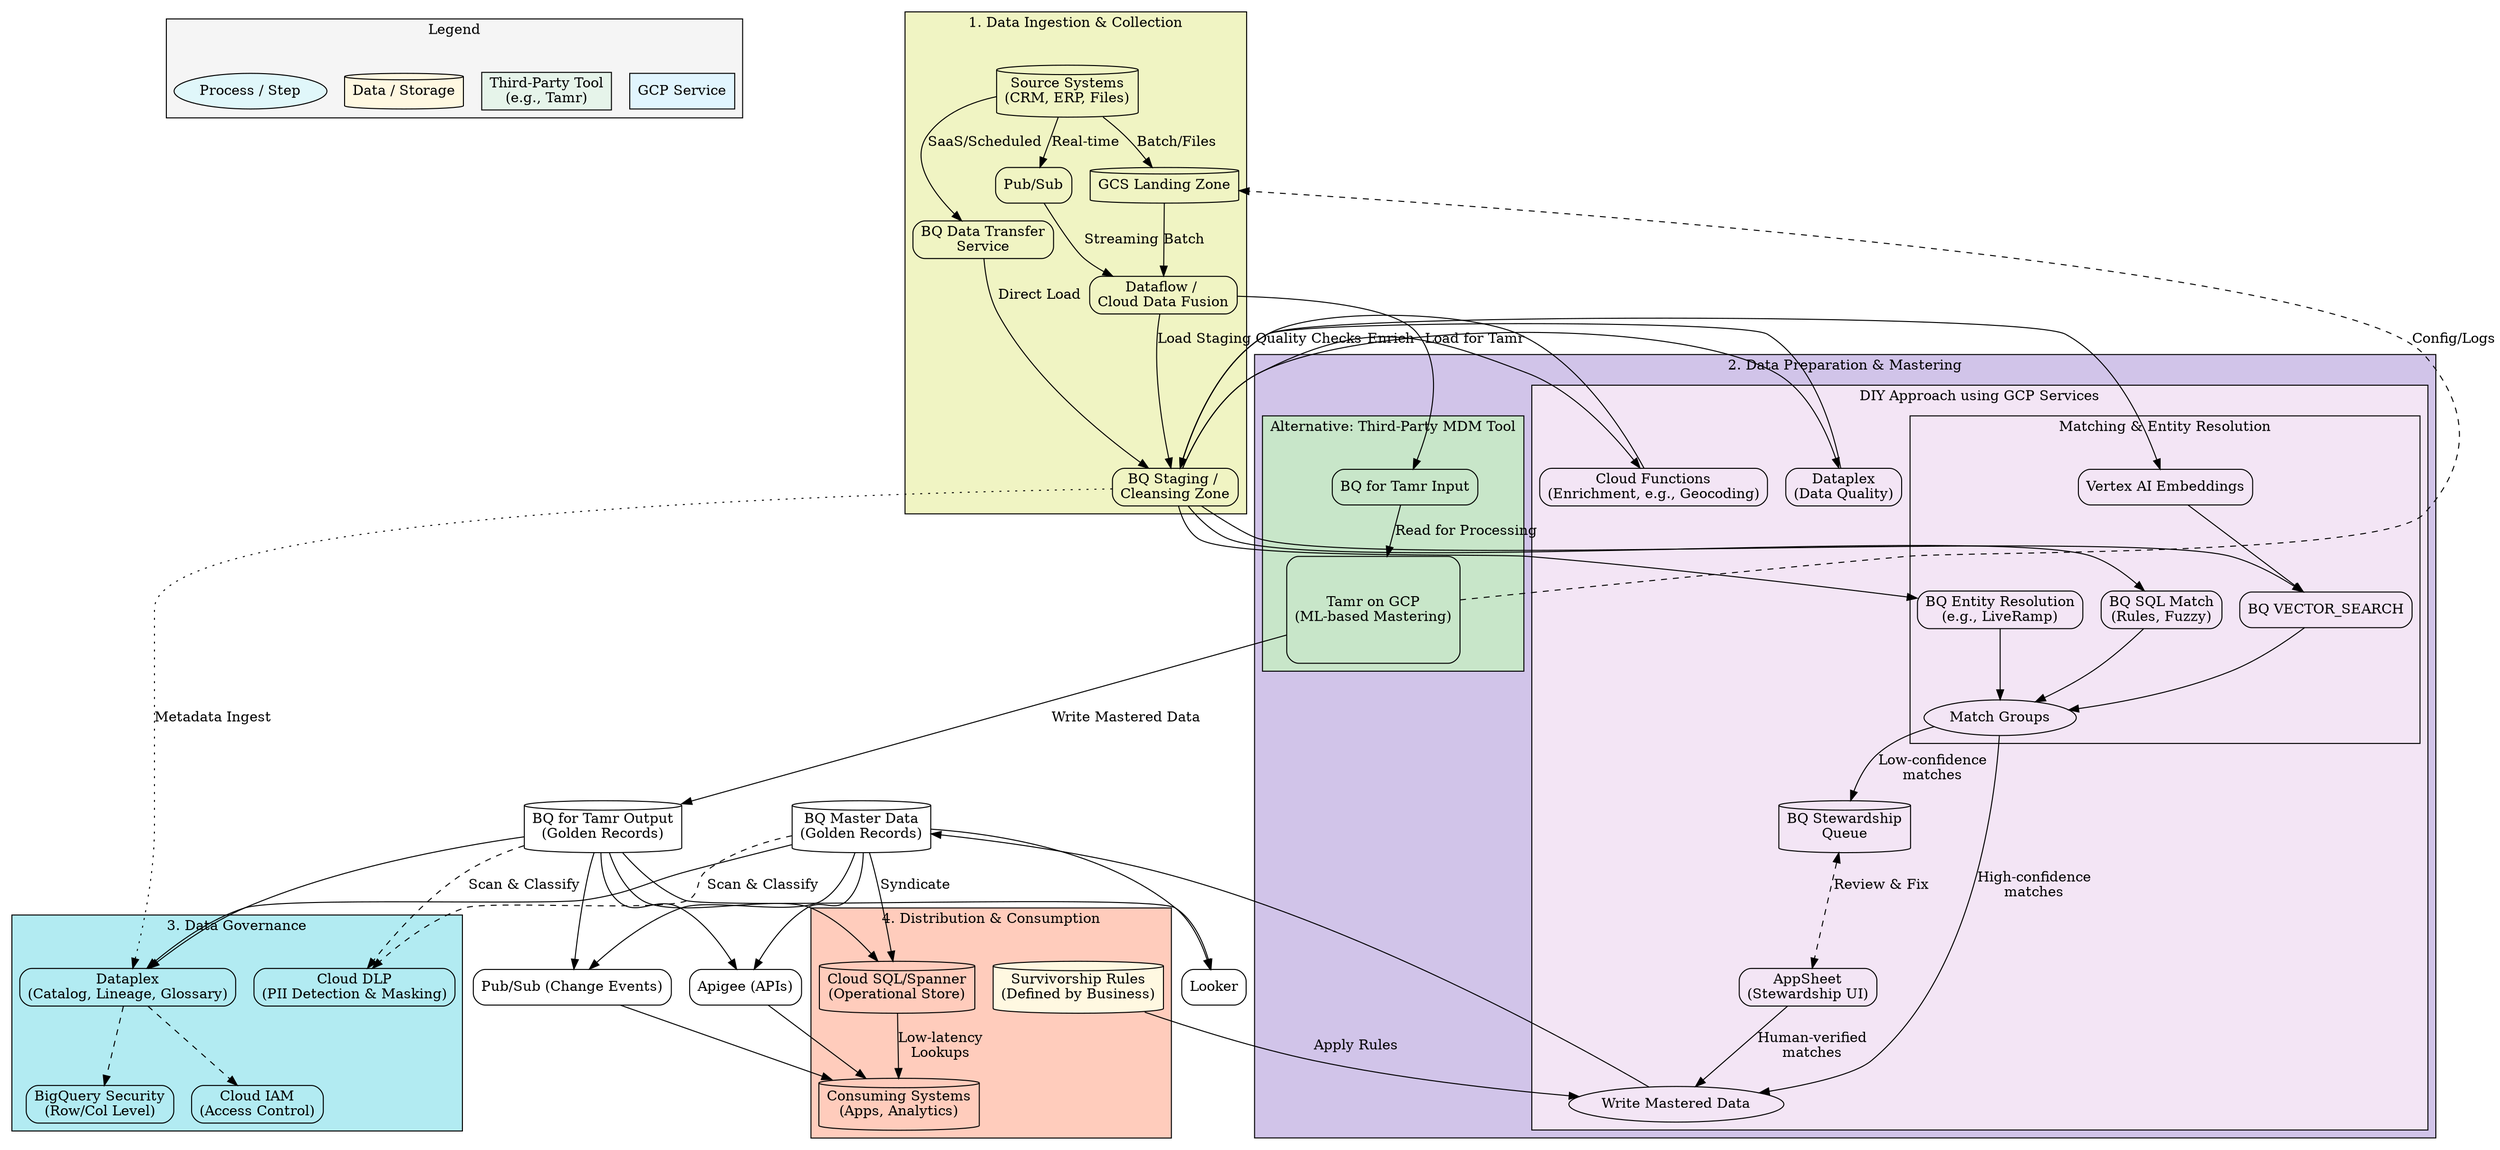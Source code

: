 digraph GCP_MDM_Blueprint_Enhanced {
  rankdir=TB;
  node [shape=box, style=rounded];
  compound=true;

  subgraph cluster_legend {
    label = "Legend";
    style=filled;
    fillcolor="#F5F5F5";
GCP_Service [label="GCP Service", fillcolor="#E1F5FE", style="filled,solid"];
    Third_Party [label="Third-Party Tool\n(e.g., Tamr)", fillcolor="#E6F4EA", style="filled,solid"];
    Data_Storage [label="Data / Storage", shape=cylinder, fillcolor="#FFF8E1", style="filled,solid"];
    Process_Step [label="Process / Step", shape=ellipse, fillcolor="#E0F7FA", style="filled,solid"];
}

  // New node for survivorship rules, defined by business
  Survivorship_Rules [label="Survivorship Rules\n(Defined by Business)", shape=cylinder, fillcolor="#FFF8E1", style="filled,solid"];

  subgraph cluster_ingestion {
    label = "1. Data Ingestion & Collection";
    bgcolor="#F0F4C3";
Sources [label="Source Systems\n(CRM, ERP, Files)", shape=cylinder, fillcolor="#FFF8E1"];
    GCS_Landing [label="GCS Landing Zone", shape=cylinder, fillcolor="#FFF8E1"];
    PubSub [label="Pub/Sub", fillcolor="#E1F5FE"];
Dataflow [label="Dataflow / \nCloud Data Fusion", fillcolor="#E1F5FE"];
    BQ_DataTransfer [label="BQ Data Transfer\nService", fillcolor="#E1F5FE"];

    Sources -> GCS_Landing [label="Batch/Files"];
    Sources -> PubSub [label="Real-time"];
    Sources -> BQ_DataTransfer [label="SaaS/Scheduled"];
    PubSub -> Dataflow [label="Streaming"];
GCS_Landing -> Dataflow [label="Batch"];
    BQ_DataTransfer -> BQ_Staging [label="Direct Load"];
  }

  subgraph cluster_processing {
    label = "2. Data Preparation & Mastering";
    bgcolor="#D1C4E9";
subgraph cluster_diy {
        label = "DIY Approach using GCP Services";
        bgcolor="#F3E5F5";
BQ_Staging [label="BQ Staging / \nCleansing Zone", fillcolor="#E1F5FE"];
        Dataplex_DQ [label="Dataplex\n(Data Quality)", fillcolor="#E1F5FE"];
        CloudFunctions [label="Cloud Functions\n(Enrichment, e.g., Geocoding)", fillcolor="#E1F5FE"];

        // --- New Stewardship Nodes ---
        AppSheet_UI [label="AppSheet\n(Stewardship UI)", fillcolor="#E1F5FE"];
        BQ_Stewardship_Queue [label="BQ Stewardship\nQueue", shape=cylinder, fillcolor="#FFF8E1"];
        Write_Mastered_Data [label="Write Mastered Data", shape=ellipse, fillcolor="#E0F7FA"];
        // --- End New Nodes ---

subgraph cluster_matching {
            label = "Matching & Entity Resolution";
BQ_SQL_Match [label="BQ SQL Match\n(Rules, Fuzzy)", fillcolor="#E1F5FE"];
            VertexAI_Embed [label="Vertex AI Embeddings", fillcolor="#E1F5FE"];
            BQ_VectorSearch [label="BQ VECTOR_SEARCH", fillcolor="#E1F5FE"];
            BQ_EntityRes [label="BQ Entity Resolution\n(e.g., LiveRamp)", fillcolor="#E1F5FE"];
            Match_Results [label="Match Groups", shape=ellipse, fillcolor="#E0F7FA"];
}

        BQ_Golden [label="BQ Master Data\n(Golden Records)", shape=cylinder, fillcolor="#FFF8E1"];
BQ_Staging -> Dataplex_DQ [label="Quality Checks"];
        Dataplex_DQ -> BQ_Staging;
        BQ_Staging -> CloudFunctions [label="Enrich"];
        CloudFunctions -> BQ_Staging;

        BQ_Staging -> BQ_SQL_Match;
BQ_Staging -> VertexAI_Embed -> BQ_VectorSearch;
        BQ_Staging -> BQ_VectorSearch;
        BQ_Staging -> BQ_EntityRes;

        BQ_SQL_Match -> Match_Results;
        BQ_VectorSearch -> Match_Results;
        BQ_EntityRes -> Match_Results;

        // --- Modified DIY Data Flow ---
        // High-confidence matches go straight to writing
        Match_Results -> Write_Mastered_Data [label="High-confidence\nmatches"];

        // Low-confidence matches go to the human-in-the-loop queue
        Match_Results -> BQ_Stewardship_Queue [label="Low-confidence\nmatches"];

        // The AppSheet UI reads/writes to the queue
        BQ_Stewardship_Queue -> AppSheet_UI [dir=both, style=dashed, label="Review & Fix"];

        // Verified matches are fed back into the write process
        AppSheet_UI -> Write_Mastered_Data [label="Human-verified\nmatches"];

        // The write process applies survivorship rules and creates the golden record
        Write_Mastered_Data -> BQ_Golden;
        // --- End Modified Flow ---
    }

    subgraph cluster_tamr {
        label = "Alternative: Third-Party MDM Tool";
bgcolor="#C8E6C9";
        Tamr [label="Tamr on GCP\n(ML-based Mastering)", fillcolor="#E6F4EA", height=1.5];
        BQ_Tamr_Source [label="BQ for Tamr Input", fillcolor="#E1F5FE"];
BQ_Tamr_Output [label="BQ for Tamr Output\n(Golden Records)", shape=cylinder, fillcolor="#FFF8E1"];

        BQ_Tamr_Source -> Tamr [label="Read for Processing"];
        Tamr -> BQ_Tamr_Output [label="Write Mastered Data"];
Tamr -> GCS_Landing [style=dashed, label="Config/Logs"];
    }

    Dataflow -> BQ_Staging [label="Load Staging"];
    Dataflow -> BQ_Tamr_Source [label="Load for Tamr"];
}

  subgraph cluster_governance {
    label = "3. Data Governance";
    bgcolor="#B2EBF2";
    Dataplex_Catalog [label="Dataplex\n(Catalog, Lineage, Glossary)", fillcolor="#E1F5FE"];
IAM [label="Cloud IAM\n(Access Control)", fillcolor="#E1F5FE"];
    BQ_Security [label="BigQuery Security\n(Row/Col Level)", fillcolor="#E1F5FE"];
    Cloud_DLP [label="Cloud DLP\n(PII Detection & Masking)", fillcolor="#E1F5FE"];

    BQ_Golden -> Dataplex_Catalog;
    BQ_Tamr_Output -> Dataplex_Catalog;
    BQ_Golden -> Cloud_DLP [style=dashed, label="Scan & Classify"];
    BQ_Tamr_Output -> Cloud_DLP [style=dashed, label="Scan & Classify"];
    Dataplex_Catalog -> IAM [style=dashed];
Dataplex_Catalog -> BQ_Security [style=dashed];
  }

  subgraph cluster_distribution {
    label = "4. Distribution & Consumption";
    bgcolor="#FFCCBC";
Consuming_Systems [label="Consuming Systems\n(Apps, Analytics)", shape=cylinder, fillcolor="#E8F5E9"];
    Looker [label="Looker", fillcolor="#E1F5FE"];
    Apigee [label="Apigee (APIs)", fillcolor="#E1F5FE"];
    PubSub_Changes [label="Pub/Sub (Change Events)", fillcolor="#E1F5FE"];
    CloudSQL_Spanner [label="Cloud SQL/Spanner\n(Operational Store)", shape=cylinder, fillcolor="#FFF8E1"];

BQ_Golden -> Looker;
    BQ_Golden -> Apigee -> Consuming_Systems;
    BQ_Golden -> PubSub_Changes -> Consuming_Systems;
    BQ_Golden -> CloudSQL_Spanner [label="Syndicate"];
    CloudSQL_Spanner -> Consuming_Systems [label="Low-latency\nLookups"];

    BQ_Tamr_Output -> Looker;
    BQ_Tamr_Output -> Apigee;
BQ_Tamr_Output -> PubSub_Changes;
    BQ_Tamr_Output -> CloudSQL_Spanner;

    // Connect rules to the new write step
    Survivorship_Rules -> Write_Mastered_Data [label="Apply Rules"];
}

  // Connections between main stages
  BQ_Staging -> Dataplex_Catalog [style=dotted, label="Metadata Ingest"];

  // Layout hints
  {rank=same; BQ_Golden; BQ_Tamr_Output}
  {rank=same; Looker; Apigee; PubSub_Changes}
}
